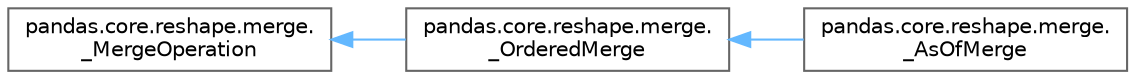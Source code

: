 digraph "Graphical Class Hierarchy"
{
 // LATEX_PDF_SIZE
  bgcolor="transparent";
  edge [fontname=Helvetica,fontsize=10,labelfontname=Helvetica,labelfontsize=10];
  node [fontname=Helvetica,fontsize=10,shape=box,height=0.2,width=0.4];
  rankdir="LR";
  Node0 [id="Node000000",label="pandas.core.reshape.merge.\l_MergeOperation",height=0.2,width=0.4,color="grey40", fillcolor="white", style="filled",URL="$df/d4c/classpandas_1_1core_1_1reshape_1_1merge_1_1__MergeOperation.html",tooltip=" "];
  Node0 -> Node1 [id="edge4581_Node000000_Node000001",dir="back",color="steelblue1",style="solid",tooltip=" "];
  Node1 [id="Node000001",label="pandas.core.reshape.merge.\l_OrderedMerge",height=0.2,width=0.4,color="grey40", fillcolor="white", style="filled",URL="$de/d30/classpandas_1_1core_1_1reshape_1_1merge_1_1__OrderedMerge.html",tooltip=" "];
  Node1 -> Node2 [id="edge4582_Node000001_Node000002",dir="back",color="steelblue1",style="solid",tooltip=" "];
  Node2 [id="Node000002",label="pandas.core.reshape.merge.\l_AsOfMerge",height=0.2,width=0.4,color="grey40", fillcolor="white", style="filled",URL="$d2/d05/classpandas_1_1core_1_1reshape_1_1merge_1_1__AsOfMerge.html",tooltip=" "];
}
